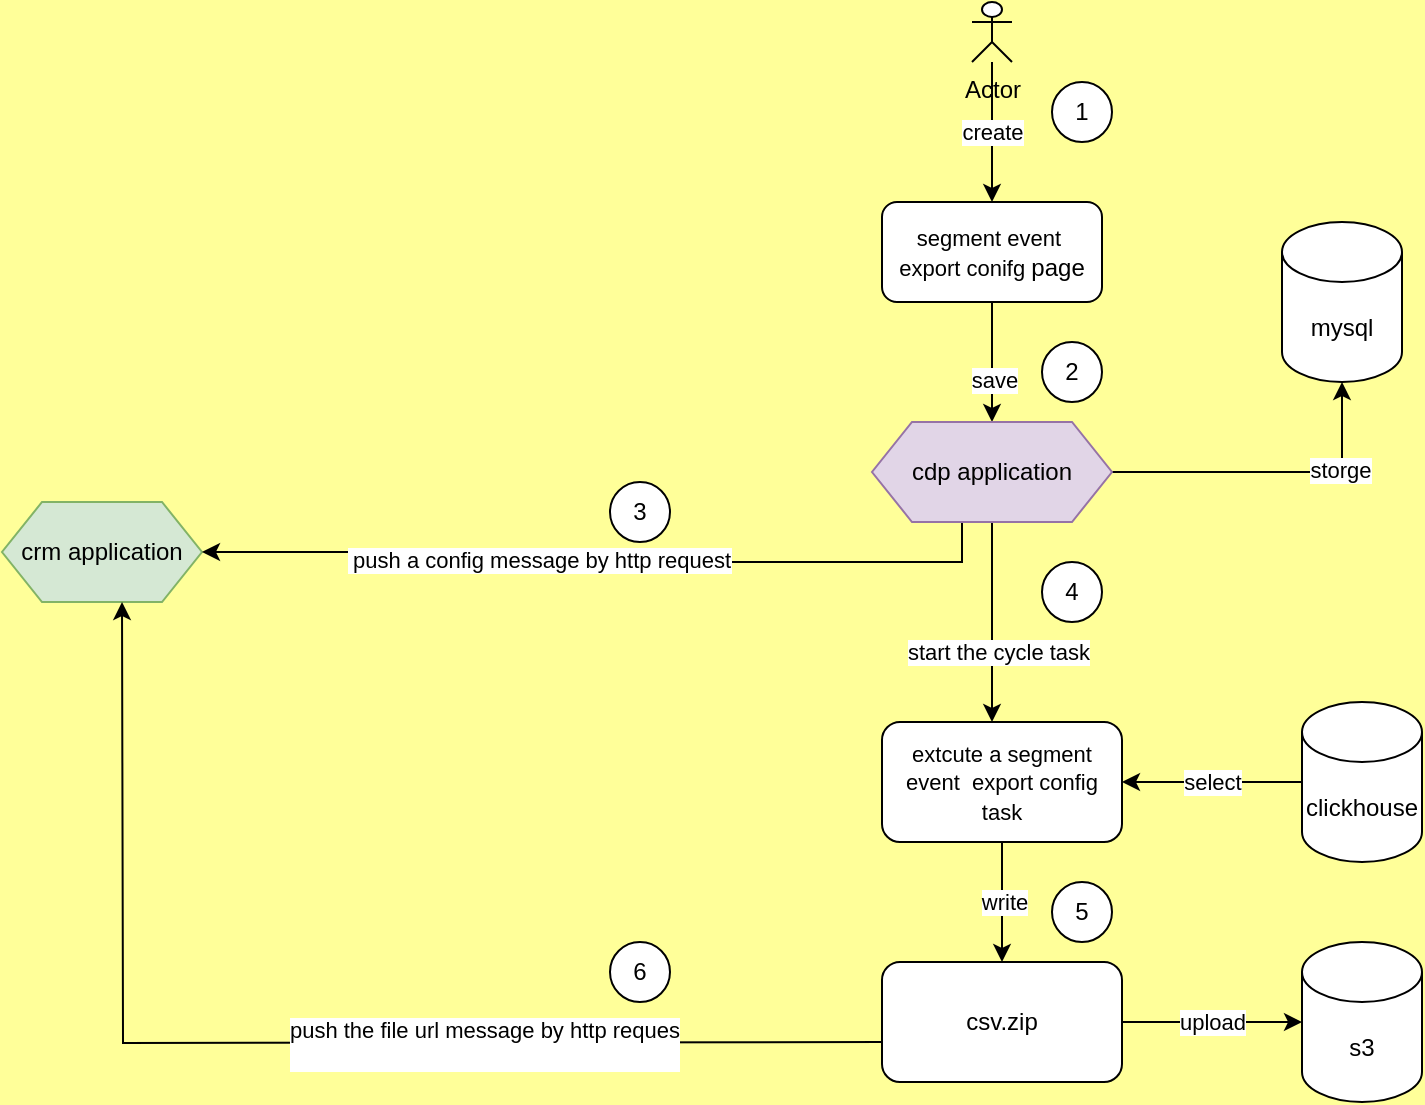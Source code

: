 <mxfile version="16.5.3" type="github">
  <diagram id="Ko94YyY6CqmRafKTrrOy" name="Page-1">
    <mxGraphModel dx="1422" dy="-375" grid="1" gridSize="10" guides="1" tooltips="1" connect="1" arrows="1" fold="1" page="1" pageScale="1" pageWidth="827" pageHeight="1169" background="#FFFF99" math="0" shadow="0">
      <root>
        <mxCell id="0" />
        <mxCell id="1" parent="0" />
        <mxCell id="FMzGi7S7NGd03d2ww3Zg-19" style="edgeStyle=orthogonalEdgeStyle;rounded=0;orthogonalLoop=1;jettySize=auto;html=1;exitX=0.5;exitY=1;exitDx=0;exitDy=0;entryX=0.5;entryY=0;entryDx=0;entryDy=0;" edge="1" parent="1" source="FMzGi7S7NGd03d2ww3Zg-1" target="FMzGi7S7NGd03d2ww3Zg-9">
          <mxGeometry relative="1" as="geometry" />
        </mxCell>
        <mxCell id="FMzGi7S7NGd03d2ww3Zg-20" value="save" style="edgeLabel;html=1;align=center;verticalAlign=middle;resizable=0;points=[];" vertex="1" connectable="0" parent="FMzGi7S7NGd03d2ww3Zg-19">
          <mxGeometry x="0.295" y="1" relative="1" as="geometry">
            <mxPoint as="offset" />
          </mxGeometry>
        </mxCell>
        <mxCell id="FMzGi7S7NGd03d2ww3Zg-1" value="&lt;span style=&quot;font-size: 11px ; background-color: rgb(255 , 255 , 255)&quot;&gt;segment event&amp;nbsp; export conifg&amp;nbsp;&lt;/span&gt;page" style="rounded=1;whiteSpace=wrap;html=1;" vertex="1" parent="1">
          <mxGeometry x="520" y="1280" width="110" height="50" as="geometry" />
        </mxCell>
        <mxCell id="FMzGi7S7NGd03d2ww3Zg-2" value="mysql" style="shape=cylinder3;whiteSpace=wrap;html=1;boundedLbl=1;backgroundOutline=1;size=15;" vertex="1" parent="1">
          <mxGeometry x="720" y="1290" width="60" height="80" as="geometry" />
        </mxCell>
        <mxCell id="FMzGi7S7NGd03d2ww3Zg-8" value="crm application" style="shape=hexagon;perimeter=hexagonPerimeter2;whiteSpace=wrap;html=1;fixedSize=1;fillColor=#d5e8d4;strokeColor=#82b366;" vertex="1" parent="1">
          <mxGeometry x="80" y="1430" width="100" height="50" as="geometry" />
        </mxCell>
        <mxCell id="FMzGi7S7NGd03d2ww3Zg-11" style="edgeStyle=orthogonalEdgeStyle;rounded=0;orthogonalLoop=1;jettySize=auto;html=1;entryX=0.5;entryY=1;entryDx=0;entryDy=0;entryPerimeter=0;" edge="1" parent="1" source="FMzGi7S7NGd03d2ww3Zg-9" target="FMzGi7S7NGd03d2ww3Zg-2">
          <mxGeometry relative="1" as="geometry" />
        </mxCell>
        <mxCell id="FMzGi7S7NGd03d2ww3Zg-13" value="storge" style="edgeLabel;html=1;align=center;verticalAlign=middle;resizable=0;points=[];" vertex="1" connectable="0" parent="FMzGi7S7NGd03d2ww3Zg-11">
          <mxGeometry x="0.422" y="1" relative="1" as="geometry">
            <mxPoint as="offset" />
          </mxGeometry>
        </mxCell>
        <mxCell id="FMzGi7S7NGd03d2ww3Zg-15" style="edgeStyle=orthogonalEdgeStyle;rounded=0;orthogonalLoop=1;jettySize=auto;html=1;exitX=0.375;exitY=1;exitDx=0;exitDy=0;entryX=1;entryY=0.5;entryDx=0;entryDy=0;" edge="1" parent="1" source="FMzGi7S7NGd03d2ww3Zg-9" target="FMzGi7S7NGd03d2ww3Zg-8">
          <mxGeometry relative="1" as="geometry" />
        </mxCell>
        <mxCell id="FMzGi7S7NGd03d2ww3Zg-16" value="&amp;nbsp;push a config message by http request" style="edgeLabel;html=1;align=center;verticalAlign=middle;resizable=0;points=[];" vertex="1" connectable="0" parent="FMzGi7S7NGd03d2ww3Zg-15">
          <mxGeometry x="0.154" relative="1" as="geometry">
            <mxPoint as="offset" />
          </mxGeometry>
        </mxCell>
        <mxCell id="FMzGi7S7NGd03d2ww3Zg-21" style="edgeStyle=orthogonalEdgeStyle;rounded=0;orthogonalLoop=1;jettySize=auto;html=1;exitX=0.5;exitY=1;exitDx=0;exitDy=0;" edge="1" parent="1" source="FMzGi7S7NGd03d2ww3Zg-9">
          <mxGeometry relative="1" as="geometry">
            <mxPoint x="575" y="1540" as="targetPoint" />
          </mxGeometry>
        </mxCell>
        <mxCell id="FMzGi7S7NGd03d2ww3Zg-23" value="start the cycle task" style="edgeLabel;html=1;align=center;verticalAlign=middle;resizable=0;points=[];" vertex="1" connectable="0" parent="FMzGi7S7NGd03d2ww3Zg-21">
          <mxGeometry x="0.3" y="2" relative="1" as="geometry">
            <mxPoint as="offset" />
          </mxGeometry>
        </mxCell>
        <mxCell id="FMzGi7S7NGd03d2ww3Zg-9" value="cdp application" style="shape=hexagon;perimeter=hexagonPerimeter2;whiteSpace=wrap;html=1;fixedSize=1;fillColor=#e1d5e7;strokeColor=#9673a6;" vertex="1" parent="1">
          <mxGeometry x="515" y="1390" width="120" height="50" as="geometry" />
        </mxCell>
        <mxCell id="FMzGi7S7NGd03d2ww3Zg-25" value="write" style="edgeStyle=orthogonalEdgeStyle;rounded=0;orthogonalLoop=1;jettySize=auto;html=1;exitX=0.5;exitY=1;exitDx=0;exitDy=0;" edge="1" parent="1" source="FMzGi7S7NGd03d2ww3Zg-22">
          <mxGeometry relative="1" as="geometry">
            <mxPoint x="580" y="1660" as="targetPoint" />
          </mxGeometry>
        </mxCell>
        <mxCell id="FMzGi7S7NGd03d2ww3Zg-22" value="&lt;span style=&quot;font-size: 11px ; background-color: rgb(255 , 255 , 255)&quot;&gt;extcute a segment event&amp;nbsp; export config task&lt;/span&gt;" style="rounded=1;whiteSpace=wrap;html=1;" vertex="1" parent="1">
          <mxGeometry x="520" y="1540" width="120" height="60" as="geometry" />
        </mxCell>
        <mxCell id="FMzGi7S7NGd03d2ww3Zg-30" value="upload" style="edgeStyle=orthogonalEdgeStyle;rounded=0;orthogonalLoop=1;jettySize=auto;html=1;exitX=1;exitY=0.5;exitDx=0;exitDy=0;entryX=0;entryY=0.5;entryDx=0;entryDy=0;entryPerimeter=0;" edge="1" parent="1" source="FMzGi7S7NGd03d2ww3Zg-26" target="FMzGi7S7NGd03d2ww3Zg-27">
          <mxGeometry relative="1" as="geometry" />
        </mxCell>
        <mxCell id="FMzGi7S7NGd03d2ww3Zg-26" value="csv.zip" style="rounded=1;whiteSpace=wrap;html=1;" vertex="1" parent="1">
          <mxGeometry x="520" y="1660" width="120" height="60" as="geometry" />
        </mxCell>
        <mxCell id="FMzGi7S7NGd03d2ww3Zg-27" value="s3" style="shape=cylinder3;whiteSpace=wrap;html=1;boundedLbl=1;backgroundOutline=1;size=15;" vertex="1" parent="1">
          <mxGeometry x="730" y="1650" width="60" height="80" as="geometry" />
        </mxCell>
        <mxCell id="FMzGi7S7NGd03d2ww3Zg-56" value="select" style="edgeStyle=orthogonalEdgeStyle;rounded=0;orthogonalLoop=1;jettySize=auto;html=1;exitX=0;exitY=0.5;exitDx=0;exitDy=0;exitPerimeter=0;entryX=1;entryY=0.5;entryDx=0;entryDy=0;" edge="1" parent="1" source="FMzGi7S7NGd03d2ww3Zg-32" target="FMzGi7S7NGd03d2ww3Zg-22">
          <mxGeometry relative="1" as="geometry" />
        </mxCell>
        <mxCell id="FMzGi7S7NGd03d2ww3Zg-32" value="clickhouse" style="shape=cylinder3;whiteSpace=wrap;html=1;boundedLbl=1;backgroundOutline=1;size=15;" vertex="1" parent="1">
          <mxGeometry x="730" y="1530" width="60" height="80" as="geometry" />
        </mxCell>
        <mxCell id="FMzGi7S7NGd03d2ww3Zg-37" style="edgeStyle=orthogonalEdgeStyle;rounded=0;orthogonalLoop=1;jettySize=auto;html=1;" edge="1" parent="1">
          <mxGeometry relative="1" as="geometry">
            <mxPoint x="140" y="1480" as="targetPoint" />
            <mxPoint x="520" y="1700" as="sourcePoint" />
          </mxGeometry>
        </mxCell>
        <mxCell id="FMzGi7S7NGd03d2ww3Zg-38" value="push the file url message by http reques&lt;br&gt;&amp;nbsp;&amp;nbsp;" style="edgeLabel;html=1;align=center;verticalAlign=middle;resizable=0;points=[];" vertex="1" connectable="0" parent="FMzGi7S7NGd03d2ww3Zg-37">
          <mxGeometry x="-0.258" y="-1" relative="1" as="geometry">
            <mxPoint x="23" y="1" as="offset" />
          </mxGeometry>
        </mxCell>
        <mxCell id="FMzGi7S7NGd03d2ww3Zg-39" value="1" style="ellipse;whiteSpace=wrap;html=1;" vertex="1" parent="1">
          <mxGeometry x="605" y="1220" width="30" height="30" as="geometry" />
        </mxCell>
        <mxCell id="FMzGi7S7NGd03d2ww3Zg-40" value="2" style="ellipse;whiteSpace=wrap;html=1;" vertex="1" parent="1">
          <mxGeometry x="600" y="1350" width="30" height="30" as="geometry" />
        </mxCell>
        <mxCell id="FMzGi7S7NGd03d2ww3Zg-42" value="3" style="ellipse;whiteSpace=wrap;html=1;" vertex="1" parent="1">
          <mxGeometry x="384" y="1420" width="30" height="30" as="geometry" />
        </mxCell>
        <mxCell id="FMzGi7S7NGd03d2ww3Zg-43" value="4" style="ellipse;whiteSpace=wrap;html=1;" vertex="1" parent="1">
          <mxGeometry x="600" y="1460" width="30" height="30" as="geometry" />
        </mxCell>
        <mxCell id="FMzGi7S7NGd03d2ww3Zg-44" value="5" style="ellipse;whiteSpace=wrap;html=1;" vertex="1" parent="1">
          <mxGeometry x="605" y="1620" width="30" height="30" as="geometry" />
        </mxCell>
        <mxCell id="FMzGi7S7NGd03d2ww3Zg-45" value="6" style="ellipse;whiteSpace=wrap;html=1;" vertex="1" parent="1">
          <mxGeometry x="384" y="1650" width="30" height="30" as="geometry" />
        </mxCell>
        <mxCell id="FMzGi7S7NGd03d2ww3Zg-55" value="create" style="edgeStyle=orthogonalEdgeStyle;rounded=0;orthogonalLoop=1;jettySize=auto;html=1;entryX=0.5;entryY=0;entryDx=0;entryDy=0;" edge="1" parent="1" source="FMzGi7S7NGd03d2ww3Zg-51" target="FMzGi7S7NGd03d2ww3Zg-1">
          <mxGeometry relative="1" as="geometry" />
        </mxCell>
        <mxCell id="FMzGi7S7NGd03d2ww3Zg-51" value="Actor" style="shape=umlActor;verticalLabelPosition=bottom;verticalAlign=top;html=1;outlineConnect=0;" vertex="1" parent="1">
          <mxGeometry x="565" y="1180" width="20" height="30" as="geometry" />
        </mxCell>
      </root>
    </mxGraphModel>
  </diagram>
</mxfile>
